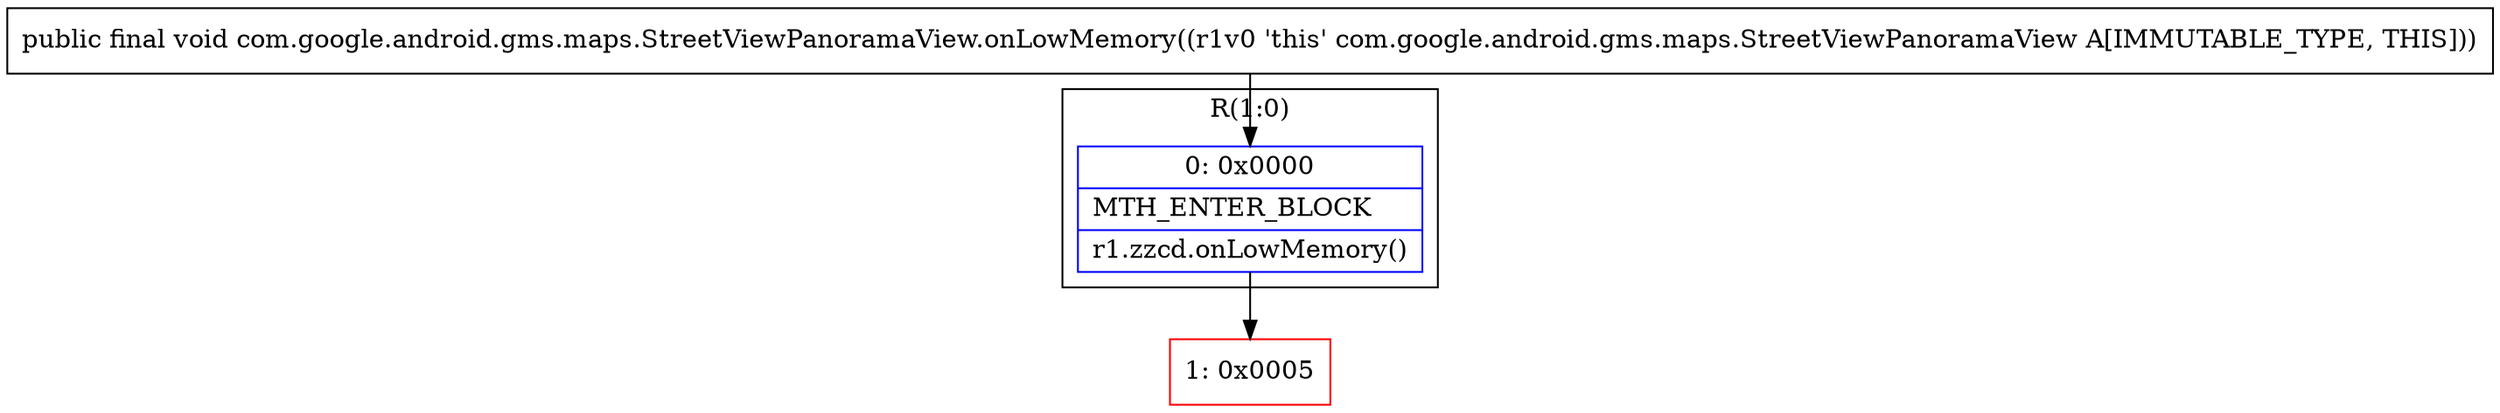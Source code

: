 digraph "CFG forcom.google.android.gms.maps.StreetViewPanoramaView.onLowMemory()V" {
subgraph cluster_Region_110615706 {
label = "R(1:0)";
node [shape=record,color=blue];
Node_0 [shape=record,label="{0\:\ 0x0000|MTH_ENTER_BLOCK\l|r1.zzcd.onLowMemory()\l}"];
}
Node_1 [shape=record,color=red,label="{1\:\ 0x0005}"];
MethodNode[shape=record,label="{public final void com.google.android.gms.maps.StreetViewPanoramaView.onLowMemory((r1v0 'this' com.google.android.gms.maps.StreetViewPanoramaView A[IMMUTABLE_TYPE, THIS])) }"];
MethodNode -> Node_0;
Node_0 -> Node_1;
}

